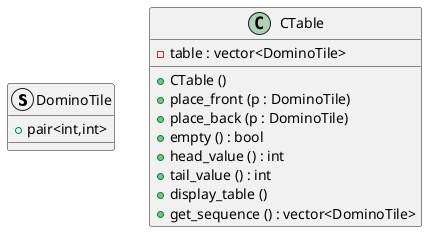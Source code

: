 @startuml

struct DominoTile
{
    + pair<int,int>
}

class CTable
{
    + CTable ()
    + place_front (p : DominoTile)
    + place_back (p : DominoTile)
    + empty () : bool
    + head_value () : int
    + tail_value () : int
    + display_table ()
    + get_sequence () : vector<DominoTile>
    - table : vector<DominoTile>
}

@enduml